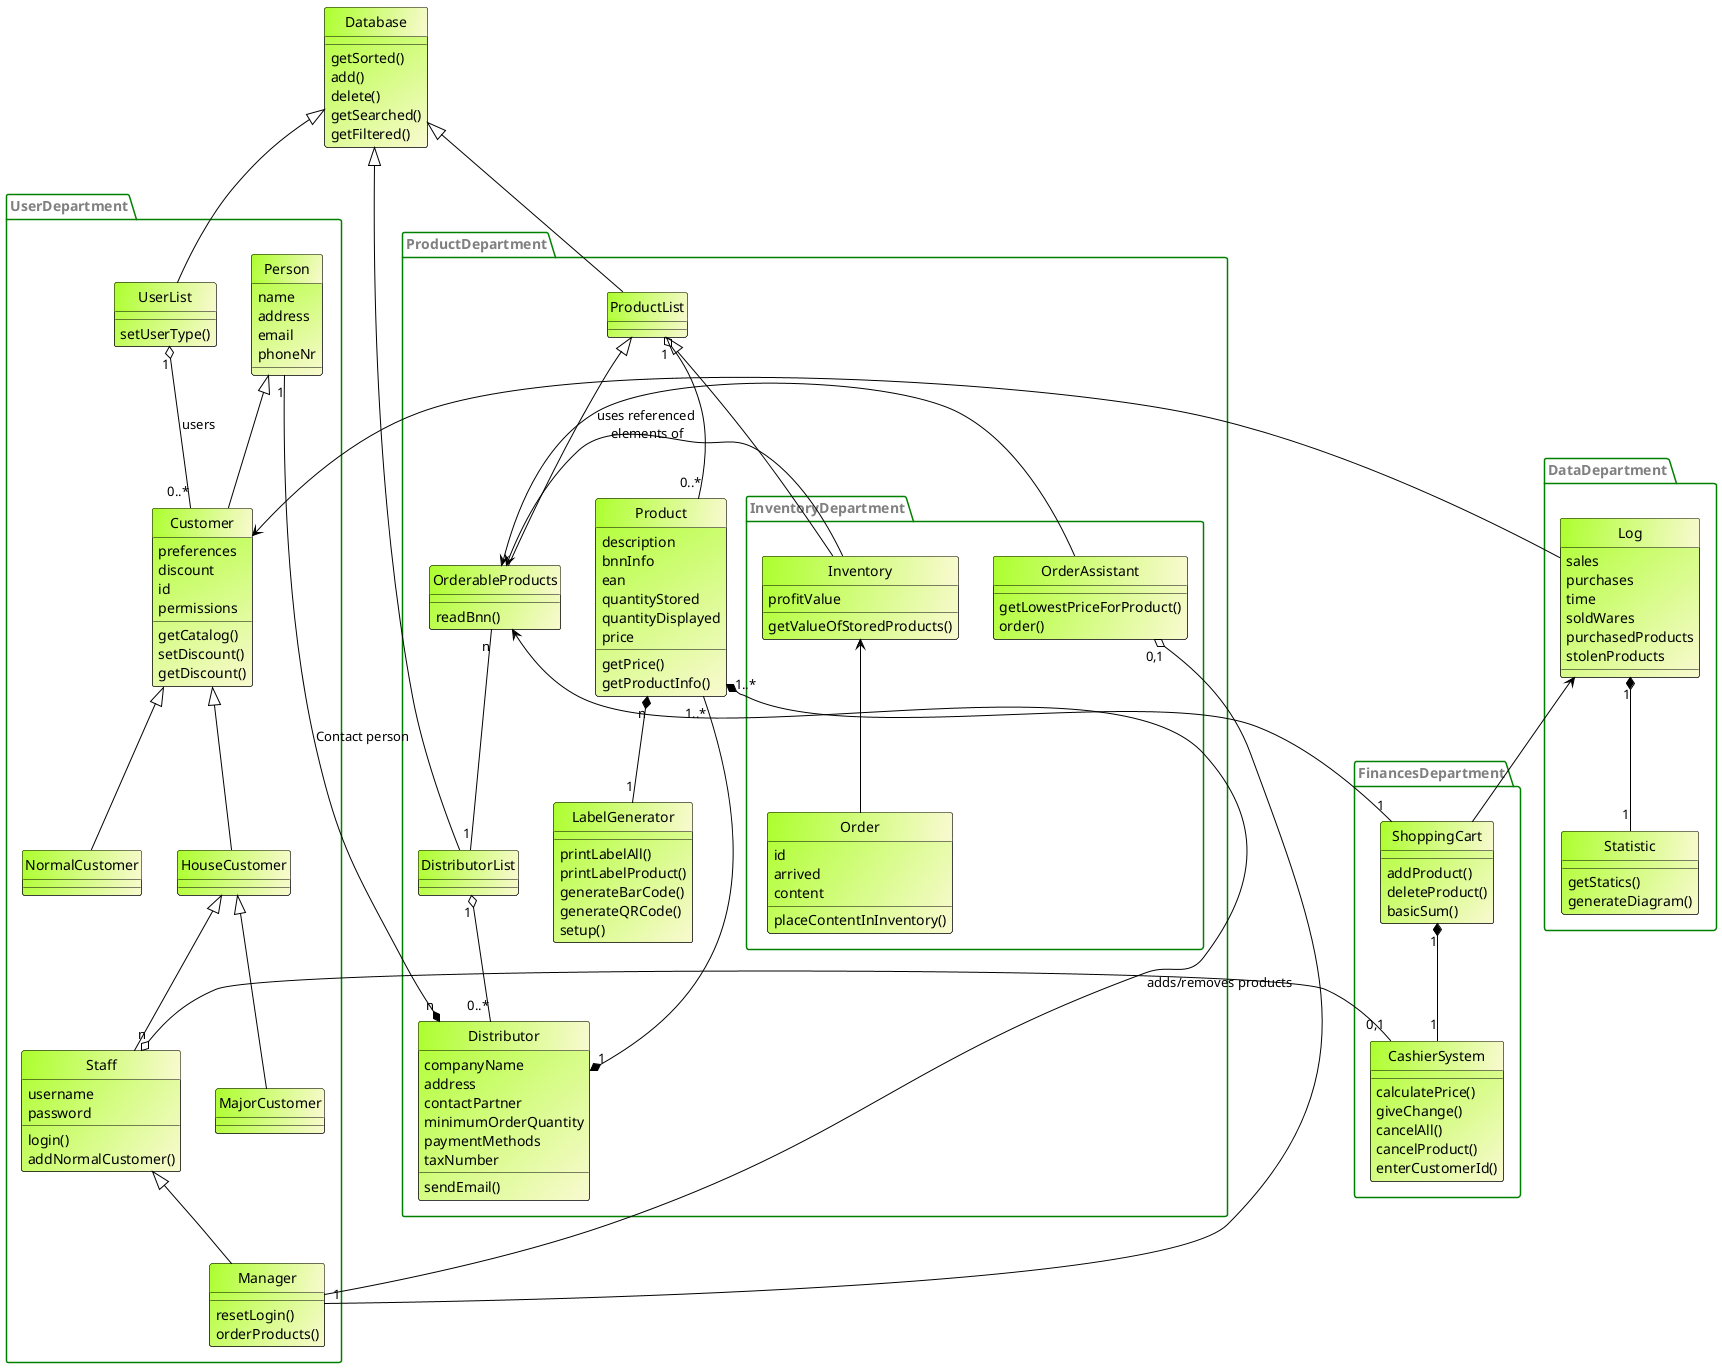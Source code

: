 @startuml
'skinparam linetype ortho
'skinparam groupInheritance 3
'skinparam handwritten true
hide circle

skinparam class {
	'BackgroundColor Lavender
	BackgroundColor #GreenYellow/LightGoldenRodYellow
    BorderColor Black
    ArrowColor  Black
}

skinparam package {
    FontColor Grey
    BorderColor Green
    shadowing false
}

class Database{
    getSorted()
    add()
    delete()
    getSearched()
    getFiltered()
}

package UserDepartment {

class UserList{
    setUserType()
}

class Person{
    name
    address
    email
    phoneNr
}


class Customer{
    preferences
    discount
    id
    permissions
    getCatalog()
    setDiscount()
    getDiscount()
}

class Manager{
    resetLogin()
    orderProducts()
}


Person ^-- Customer


Staff ^-- Manager


Customer ^-- NormalCustomer
Customer ^-- HouseCustomer
HouseCustomer ^-- MajorCustomer
HouseCustomer ^-- Staff


class Staff{
    '== attributes =='
    username
    password

    '=== methods ===='
    login()
    addNormalCustomer()
}


UserList "1" o-- "0..*" Customer: users
Database ^-- UserList



}






package ProductDepartment{
    class Product{
        '== attributes =='
        description
        bnnInfo
        ean
        quantityStored
        quantityDisplayed
        price

        getPrice()
        getProductInfo()

    }

    class ProductList{

    }

    class DistributorList{

    }

    class OrderableProducts{
        readBnn()
    }

    class LabelGenerator{
        printLabelAll()
        printLabelProduct()
        generateBarCode()
        generateQRCode()
        setup()
    }

    class Distributor{
        '== attributes =='
        companyName
        address
        contactPartner
        minimumOrderQuantity
        paymentMethods
        taxNumber

        sendEmail()
    }

    OrderableProducts "n" -- "1" DistributorList
    DistributorList "1" o-- "0..*" Distributor

    Database ^-- DistributorList




    ProductList -up-^ Database
    ProductList "1" o-- "0..*" Product
    Product "n" *-- "1" LabelGenerator
    ProductList ^-- OrderableProducts

    Product "1..*" --* "1" Distributor



    package InventoryDepartment{

        class Order{
            id
            arrived
            content

            placeContentInInventory()
        }

        class OrderAssistant{
            getLowestPriceForProduct()
            order()
        }

        class Inventory {
            profitValue

            getValueOfStoredProducts()
        }

        Order -up-> Inventory
        OrderableProducts <-- OrderAssistant
        ProductList ^-- Inventory
        OrderAssistant "0,1" o-- "1" Manager

    }

}

package DataDepartment {


    class Log{
        sales
        purchases
        time
        soldWares
        purchasedProducts
        stolenProducts


    }

    class Statistic{
        getStatics()
        generateDiagram()
    }

    Log "1" *-- "1" Statistic
    Log -right-> Customer


}

package FinancesDepartment {


    class ShoppingCart{
        addProduct()
        deleteProduct()
        basicSum()

    }

    class CashierSystem{
        calculatePrice()
        giveChange()
        cancelAll()
        cancelProduct()
        enterCustomerId()
    }

    Log <-- ShoppingCart

    ShoppingCart "1" *-- "1" CashierSystem

    ShoppingCart "1" --* "1..*" Product



}
Staff "n" o-- "0,1" CashierSystem
Inventory --> OrderableProducts: uses referenced \nelements of
Manager -up-> OrderableProducts: adds/removes products
Distributor "n" *-down- "1" Person: Contact person

@enduml
